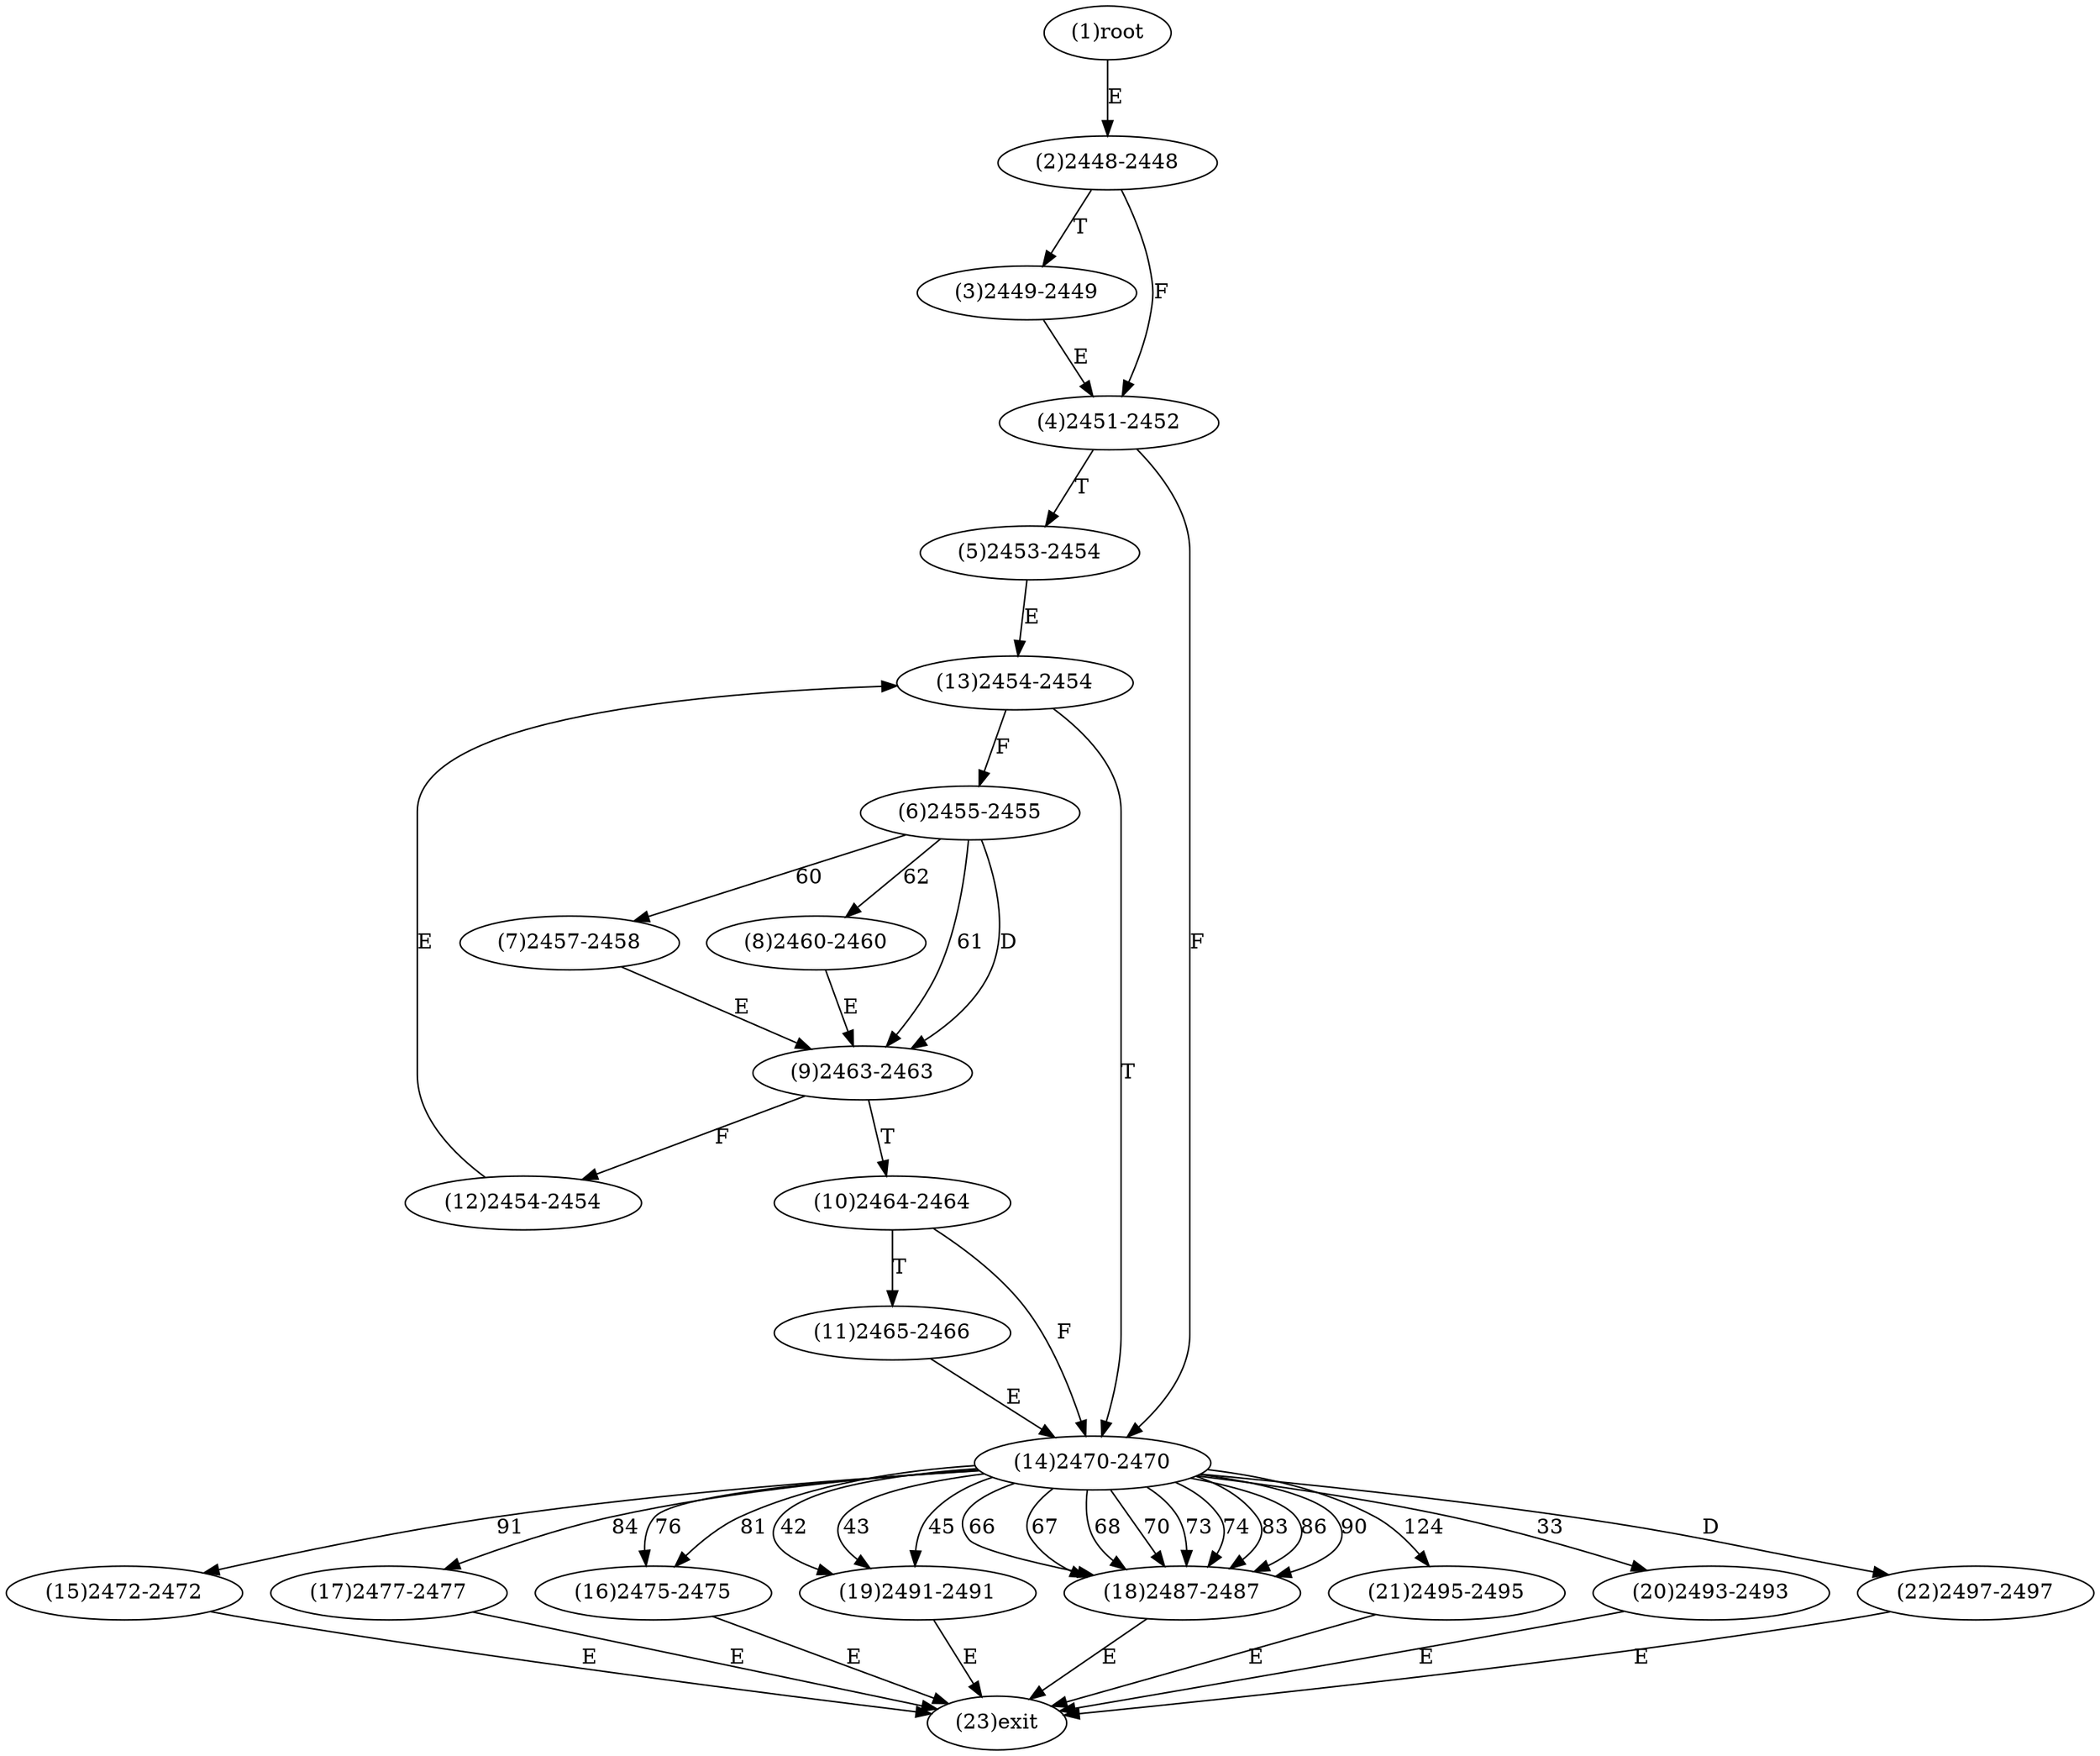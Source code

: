 digraph "" { 
1[ label="(1)root"];
2[ label="(2)2448-2448"];
3[ label="(3)2449-2449"];
4[ label="(4)2451-2452"];
5[ label="(5)2453-2454"];
6[ label="(6)2455-2455"];
7[ label="(7)2457-2458"];
8[ label="(8)2460-2460"];
9[ label="(9)2463-2463"];
10[ label="(10)2464-2464"];
11[ label="(11)2465-2466"];
12[ label="(12)2454-2454"];
13[ label="(13)2454-2454"];
14[ label="(14)2470-2470"];
15[ label="(15)2472-2472"];
17[ label="(17)2477-2477"];
16[ label="(16)2475-2475"];
19[ label="(19)2491-2491"];
18[ label="(18)2487-2487"];
21[ label="(21)2495-2495"];
20[ label="(20)2493-2493"];
23[ label="(23)exit"];
22[ label="(22)2497-2497"];
1->2[ label="E"];
2->4[ label="F"];
2->3[ label="T"];
3->4[ label="E"];
4->14[ label="F"];
4->5[ label="T"];
5->13[ label="E"];
6->7[ label="60"];
6->9[ label="61"];
6->8[ label="62"];
6->9[ label="D"];
7->9[ label="E"];
8->9[ label="E"];
9->12[ label="F"];
9->10[ label="T"];
10->14[ label="F"];
10->11[ label="T"];
11->14[ label="E"];
12->13[ label="E"];
13->6[ label="F"];
13->14[ label="T"];
14->20[ label="33"];
14->19[ label="42"];
14->19[ label="43"];
14->19[ label="45"];
14->18[ label="66"];
14->18[ label="67"];
14->18[ label="68"];
14->18[ label="70"];
14->18[ label="73"];
14->18[ label="74"];
14->16[ label="76"];
14->16[ label="81"];
14->18[ label="83"];
14->17[ label="84"];
14->18[ label="86"];
14->18[ label="90"];
14->15[ label="91"];
14->21[ label="124"];
14->22[ label="D"];
15->23[ label="E"];
16->23[ label="E"];
17->23[ label="E"];
18->23[ label="E"];
19->23[ label="E"];
20->23[ label="E"];
21->23[ label="E"];
22->23[ label="E"];
}